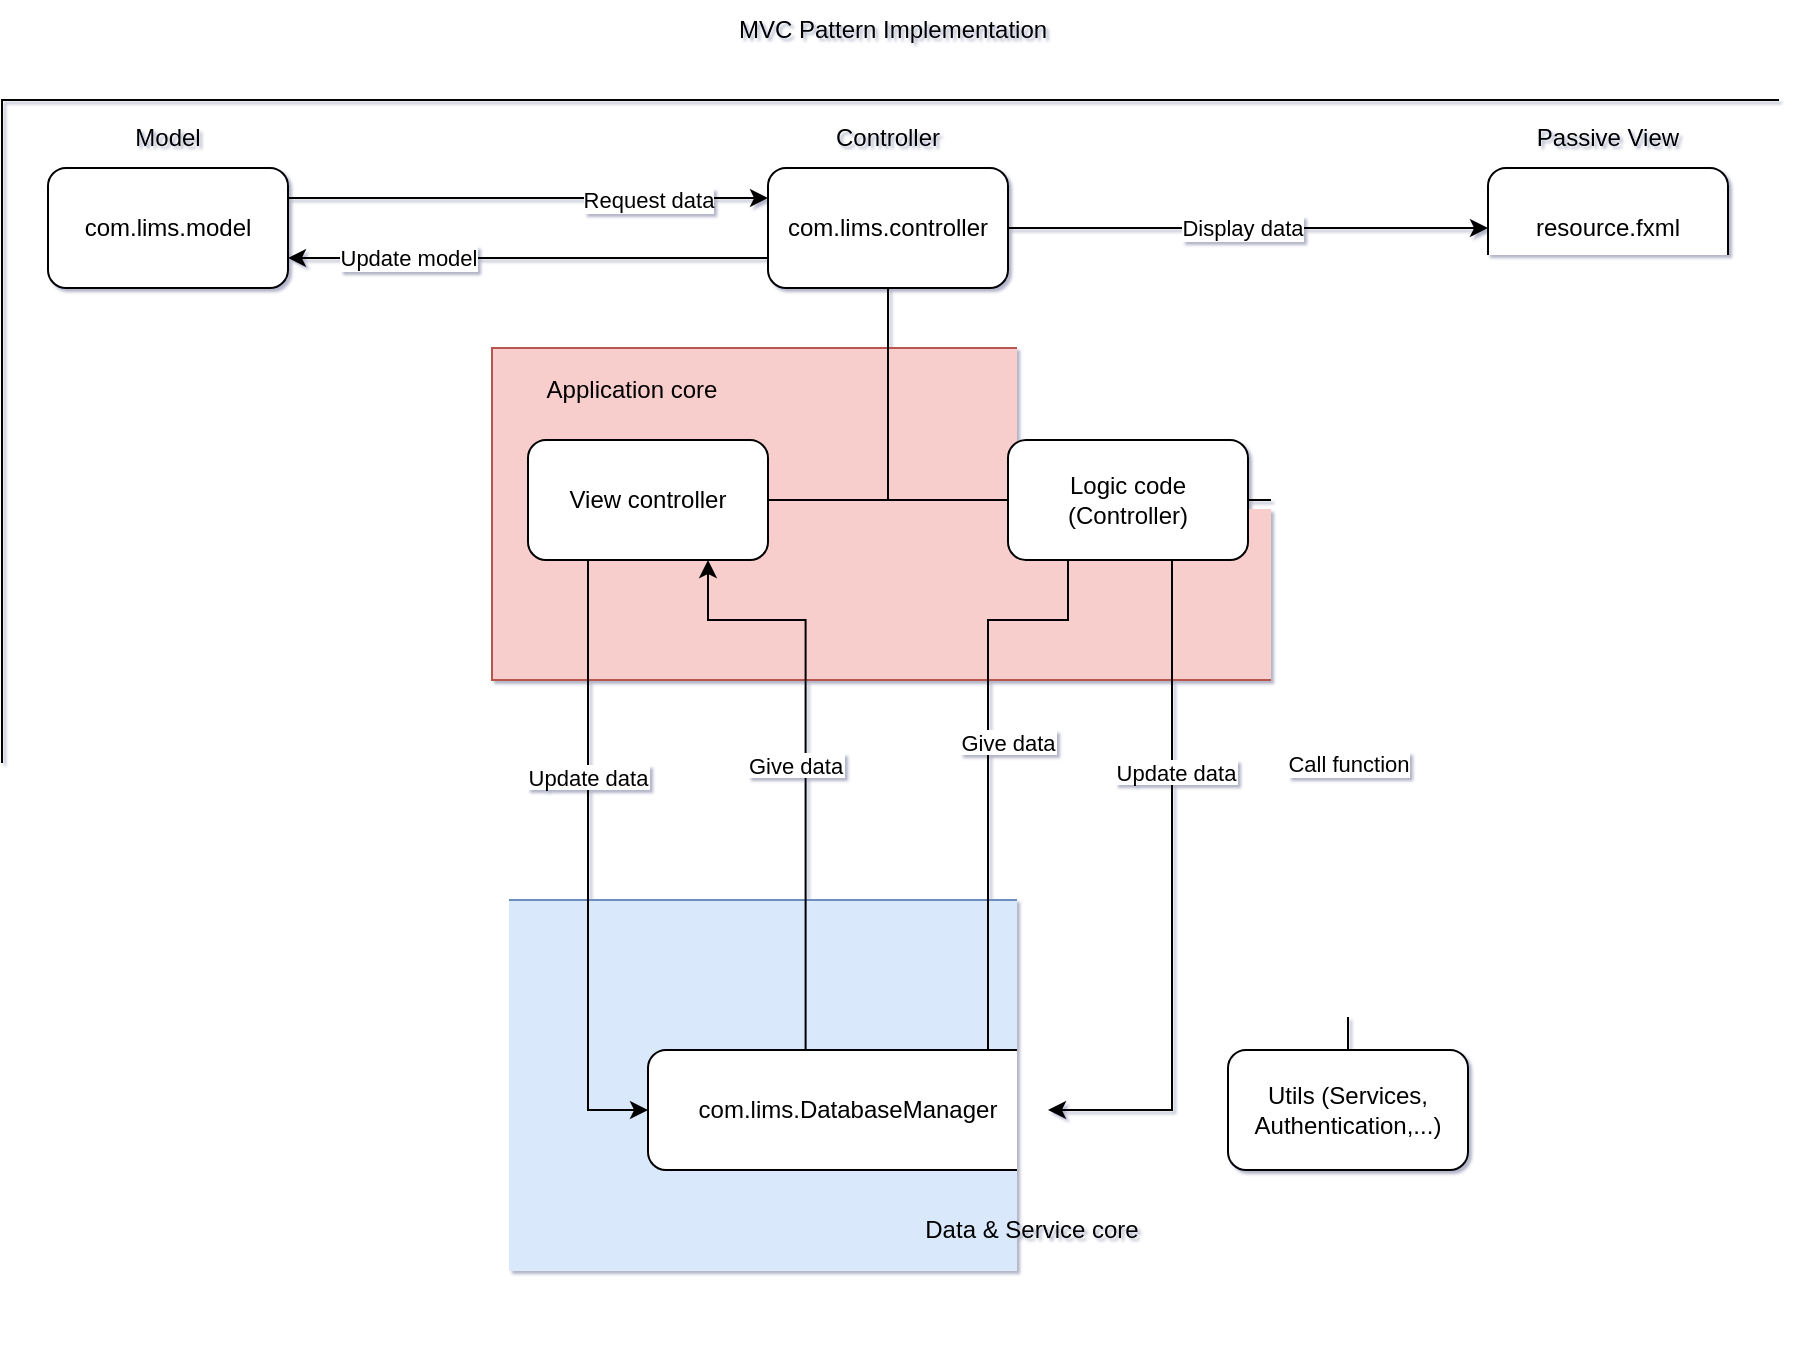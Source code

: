 <mxfile version="24.7.17">
  <diagram name="Page-1" id="SJ87eWfn9eQxjJyZifXm">
    <mxGraphModel dx="1647" dy="839" grid="1" gridSize="10" guides="1" tooltips="1" connect="1" arrows="1" fold="1" page="1" pageScale="1" pageWidth="1400" pageHeight="850" math="0" shadow="1">
      <root>
        <mxCell id="0" />
        <mxCell id="1" parent="0" />
        <mxCell id="C1T18Cza7Uqyj3mJv797-4" value="" style="rounded=0;whiteSpace=wrap;html=1;fillColor=none;" parent="1" vertex="1">
          <mxGeometry x="245" y="120" width="895" height="630" as="geometry" />
        </mxCell>
        <mxCell id="C1T18Cza7Uqyj3mJv797-56" value="" style="rounded=0;whiteSpace=wrap;html=1;fillColor=#dae8fc;strokeColor=#6c8ebf;" parent="1" vertex="1">
          <mxGeometry x="490" y="520" width="520" height="190" as="geometry" />
        </mxCell>
        <mxCell id="C1T18Cza7Uqyj3mJv797-58" value="" style="rounded=0;whiteSpace=wrap;html=1;fillColor=#f8cecc;fillStyle=solid;strokeColor=#b85450;" parent="1" vertex="1">
          <mxGeometry x="490" y="244" width="390" height="166" as="geometry" />
        </mxCell>
        <mxCell id="C1T18Cza7Uqyj3mJv797-5" value="MVC Pattern Implementation" style="text;html=1;align=center;verticalAlign=middle;resizable=0;points=[];autosize=1;strokeColor=none;fillColor=none;" parent="1" vertex="1">
          <mxGeometry x="600" y="70" width="180" height="30" as="geometry" />
        </mxCell>
        <mxCell id="C1T18Cza7Uqyj3mJv797-46" style="edgeStyle=orthogonalEdgeStyle;rounded=0;orthogonalLoop=1;jettySize=auto;html=1;entryX=0;entryY=0.25;entryDx=0;entryDy=0;exitX=1;exitY=0.25;exitDx=0;exitDy=0;" parent="1" source="C1T18Cza7Uqyj3mJv797-6" target="C1T18Cza7Uqyj3mJv797-7" edge="1">
          <mxGeometry relative="1" as="geometry" />
        </mxCell>
        <mxCell id="C1T18Cza7Uqyj3mJv797-50" value="Request data" style="edgeLabel;html=1;align=center;verticalAlign=middle;resizable=0;points=[];" parent="C1T18Cza7Uqyj3mJv797-46" vertex="1" connectable="0">
          <mxGeometry x="-0.253" y="-1" relative="1" as="geometry">
            <mxPoint x="90" as="offset" />
          </mxGeometry>
        </mxCell>
        <mxCell id="C1T18Cza7Uqyj3mJv797-6" value="com.lims.model" style="rounded=1;whiteSpace=wrap;html=1;" parent="1" vertex="1">
          <mxGeometry x="268" y="154" width="120" height="60" as="geometry" />
        </mxCell>
        <mxCell id="C1T18Cza7Uqyj3mJv797-43" style="edgeStyle=orthogonalEdgeStyle;rounded=0;orthogonalLoop=1;jettySize=auto;html=1;endArrow=none;endFill=0;" parent="1" source="C1T18Cza7Uqyj3mJv797-7" edge="1">
          <mxGeometry relative="1" as="geometry">
            <mxPoint x="688" y="320" as="targetPoint" />
          </mxGeometry>
        </mxCell>
        <mxCell id="C1T18Cza7Uqyj3mJv797-45" style="edgeStyle=orthogonalEdgeStyle;rounded=0;orthogonalLoop=1;jettySize=auto;html=1;" parent="1" source="C1T18Cza7Uqyj3mJv797-7" target="C1T18Cza7Uqyj3mJv797-8" edge="1">
          <mxGeometry relative="1" as="geometry" />
        </mxCell>
        <mxCell id="C1T18Cza7Uqyj3mJv797-52" value="Display data" style="edgeLabel;html=1;align=center;verticalAlign=middle;resizable=0;points=[];" parent="C1T18Cza7Uqyj3mJv797-45" vertex="1" connectable="0">
          <mxGeometry x="-0.024" y="-1" relative="1" as="geometry">
            <mxPoint y="-1" as="offset" />
          </mxGeometry>
        </mxCell>
        <mxCell id="C1T18Cza7Uqyj3mJv797-7" value="com.lims.controller" style="rounded=1;whiteSpace=wrap;html=1;" parent="1" vertex="1">
          <mxGeometry x="628" y="154" width="120" height="60" as="geometry" />
        </mxCell>
        <mxCell id="C1T18Cza7Uqyj3mJv797-8" value="resource.fxml" style="rounded=1;whiteSpace=wrap;html=1;" parent="1" vertex="1">
          <mxGeometry x="988" y="154" width="120" height="60" as="geometry" />
        </mxCell>
        <mxCell id="C1T18Cza7Uqyj3mJv797-9" value="Model" style="text;html=1;align=center;verticalAlign=middle;whiteSpace=wrap;rounded=0;" parent="1" vertex="1">
          <mxGeometry x="298" y="124" width="60" height="30" as="geometry" />
        </mxCell>
        <mxCell id="C1T18Cza7Uqyj3mJv797-10" value="Controller" style="text;html=1;align=center;verticalAlign=middle;whiteSpace=wrap;rounded=0;" parent="1" vertex="1">
          <mxGeometry x="658" y="124" width="60" height="30" as="geometry" />
        </mxCell>
        <mxCell id="C1T18Cza7Uqyj3mJv797-11" value="Passive View" style="text;html=1;align=center;verticalAlign=middle;whiteSpace=wrap;rounded=0;" parent="1" vertex="1">
          <mxGeometry x="998" y="124" width="100" height="30" as="geometry" />
        </mxCell>
        <mxCell id="C1T18Cza7Uqyj3mJv797-29" style="edgeStyle=orthogonalEdgeStyle;rounded=0;orthogonalLoop=1;jettySize=auto;html=1;entryX=0.25;entryY=1;entryDx=0;entryDy=0;exitX=0.75;exitY=0;exitDx=0;exitDy=0;" parent="1" source="C1T18Cza7Uqyj3mJv797-12" edge="1">
          <mxGeometry relative="1" as="geometry">
            <mxPoint x="738" y="393.97" as="sourcePoint" />
            <mxPoint x="778" y="323.97" as="targetPoint" />
            <Array as="points">
              <mxPoint x="738" y="595" />
              <mxPoint x="738" y="380" />
              <mxPoint x="778" y="380" />
            </Array>
          </mxGeometry>
        </mxCell>
        <mxCell id="C1T18Cza7Uqyj3mJv797-30" value="Give data" style="edgeLabel;align=center;verticalAlign=middle;resizable=0;points=[];" parent="C1T18Cza7Uqyj3mJv797-29" vertex="1" connectable="0">
          <mxGeometry x="-0.047" y="-1" relative="1" as="geometry">
            <mxPoint x="9" y="-17" as="offset" />
          </mxGeometry>
        </mxCell>
        <mxCell id="C1T18Cza7Uqyj3mJv797-35" style="edgeStyle=orthogonalEdgeStyle;rounded=0;orthogonalLoop=1;jettySize=auto;html=1;exitX=0.394;exitY=0.009;exitDx=0;exitDy=0;entryX=0.75;entryY=1;entryDx=0;entryDy=0;exitPerimeter=0;" parent="1" source="C1T18Cza7Uqyj3mJv797-12" target="C1T18Cza7Uqyj3mJv797-20" edge="1">
          <mxGeometry relative="1" as="geometry">
            <Array as="points">
              <mxPoint x="647" y="380" />
              <mxPoint x="598" y="380" />
            </Array>
          </mxGeometry>
        </mxCell>
        <mxCell id="C1T18Cza7Uqyj3mJv797-36" value="Give data" style="edgeLabel;align=center;verticalAlign=middle;resizable=0;points=[];" parent="C1T18Cza7Uqyj3mJv797-35" vertex="1" connectable="0">
          <mxGeometry x="-0.1" y="3" relative="1" as="geometry">
            <mxPoint x="-2" y="-11" as="offset" />
          </mxGeometry>
        </mxCell>
        <mxCell id="C1T18Cza7Uqyj3mJv797-12" value="com.lims.DatabaseManager" style="rounded=1;whiteSpace=wrap;html=1;" parent="1" vertex="1">
          <mxGeometry x="568" y="595" width="200" height="60" as="geometry" />
        </mxCell>
        <mxCell id="C1T18Cza7Uqyj3mJv797-37" style="edgeStyle=orthogonalEdgeStyle;rounded=0;orthogonalLoop=1;jettySize=auto;html=1;entryX=0;entryY=0.5;entryDx=0;entryDy=0;" parent="1" source="C1T18Cza7Uqyj3mJv797-20" target="C1T18Cza7Uqyj3mJv797-12" edge="1">
          <mxGeometry relative="1" as="geometry">
            <Array as="points">
              <mxPoint x="538" y="625" />
            </Array>
          </mxGeometry>
        </mxCell>
        <mxCell id="C1T18Cza7Uqyj3mJv797-38" value="Update data" style="edgeLabel;align=center;verticalAlign=middle;resizable=0;points=[];" parent="C1T18Cza7Uqyj3mJv797-37" vertex="1" connectable="0">
          <mxGeometry x="-0.365" relative="1" as="geometry">
            <mxPoint y="11" as="offset" />
          </mxGeometry>
        </mxCell>
        <mxCell id="C1T18Cza7Uqyj3mJv797-40" style="edgeStyle=orthogonalEdgeStyle;rounded=0;orthogonalLoop=1;jettySize=auto;html=1;endArrow=none;endFill=0;" parent="1" source="C1T18Cza7Uqyj3mJv797-20" target="C1T18Cza7Uqyj3mJv797-21" edge="1">
          <mxGeometry relative="1" as="geometry" />
        </mxCell>
        <mxCell id="C1T18Cza7Uqyj3mJv797-47" style="edgeStyle=orthogonalEdgeStyle;rounded=0;orthogonalLoop=1;jettySize=auto;html=1;exitX=0;exitY=0.75;exitDx=0;exitDy=0;entryX=1;entryY=0.75;entryDx=0;entryDy=0;" parent="1" source="C1T18Cza7Uqyj3mJv797-7" target="C1T18Cza7Uqyj3mJv797-6" edge="1">
          <mxGeometry relative="1" as="geometry" />
        </mxCell>
        <mxCell id="C1T18Cza7Uqyj3mJv797-51" value="Update model" style="edgeLabel;html=1;align=center;verticalAlign=middle;resizable=0;points=[];" parent="C1T18Cza7Uqyj3mJv797-47" vertex="1" connectable="0">
          <mxGeometry x="-0.257" relative="1" as="geometry">
            <mxPoint x="-91" as="offset" />
          </mxGeometry>
        </mxCell>
        <mxCell id="C1T18Cza7Uqyj3mJv797-20" value="View controller" style="rounded=1;whiteSpace=wrap;html=1;" parent="1" vertex="1">
          <mxGeometry x="508" y="290" width="120" height="60" as="geometry" />
        </mxCell>
        <mxCell id="C1T18Cza7Uqyj3mJv797-32" style="edgeStyle=orthogonalEdgeStyle;rounded=0;orthogonalLoop=1;jettySize=auto;html=1;entryX=1;entryY=0.5;entryDx=0;entryDy=0;" parent="1" source="C1T18Cza7Uqyj3mJv797-21" target="C1T18Cza7Uqyj3mJv797-12" edge="1">
          <mxGeometry relative="1" as="geometry">
            <Array as="points">
              <mxPoint x="830" y="625" />
            </Array>
          </mxGeometry>
        </mxCell>
        <mxCell id="C1T18Cza7Uqyj3mJv797-33" value="Update data" style="edgeLabel;align=center;verticalAlign=middle;resizable=0;points=[];" parent="C1T18Cza7Uqyj3mJv797-32" vertex="1" connectable="0">
          <mxGeometry x="-0.19" y="2" relative="1" as="geometry">
            <mxPoint y="-31" as="offset" />
          </mxGeometry>
        </mxCell>
        <mxCell id="C1T18Cza7Uqyj3mJv797-21" value="Logic code (Controller)" style="rounded=1;whiteSpace=wrap;html=1;" parent="1" vertex="1">
          <mxGeometry x="748" y="290" width="120" height="60" as="geometry" />
        </mxCell>
        <mxCell id="C1T18Cza7Uqyj3mJv797-55" style="edgeStyle=orthogonalEdgeStyle;rounded=0;orthogonalLoop=1;jettySize=auto;html=1;exitX=0.5;exitY=0;exitDx=0;exitDy=0;entryX=1;entryY=0.5;entryDx=0;entryDy=0;endArrow=none;endFill=0;" parent="1" source="C1T18Cza7Uqyj3mJv797-53" target="C1T18Cza7Uqyj3mJv797-21" edge="1">
          <mxGeometry relative="1" as="geometry" />
        </mxCell>
        <mxCell id="C1T18Cza7Uqyj3mJv797-62" value="Call function" style="edgeLabel;html=1;align=center;verticalAlign=middle;resizable=0;points=[];" parent="C1T18Cza7Uqyj3mJv797-55" vertex="1" connectable="0">
          <mxGeometry x="-0.177" y="-1" relative="1" as="geometry">
            <mxPoint x="-1" y="-10" as="offset" />
          </mxGeometry>
        </mxCell>
        <mxCell id="C1T18Cza7Uqyj3mJv797-53" value="Utils (Services, Authentication,...)" style="rounded=1;whiteSpace=wrap;html=1;" parent="1" vertex="1">
          <mxGeometry x="858" y="595" width="120" height="60" as="geometry" />
        </mxCell>
        <mxCell id="C1T18Cza7Uqyj3mJv797-57" value="Data &amp;amp; Service core" style="text;html=1;align=center;verticalAlign=middle;whiteSpace=wrap;rounded=0;" parent="1" vertex="1">
          <mxGeometry x="700" y="670" width="120" height="30" as="geometry" />
        </mxCell>
        <mxCell id="C1T18Cza7Uqyj3mJv797-60" value="Application core" style="text;html=1;align=center;verticalAlign=middle;whiteSpace=wrap;rounded=0;" parent="1" vertex="1">
          <mxGeometry x="500" y="250" width="120" height="30" as="geometry" />
        </mxCell>
      </root>
    </mxGraphModel>
  </diagram>
</mxfile>
